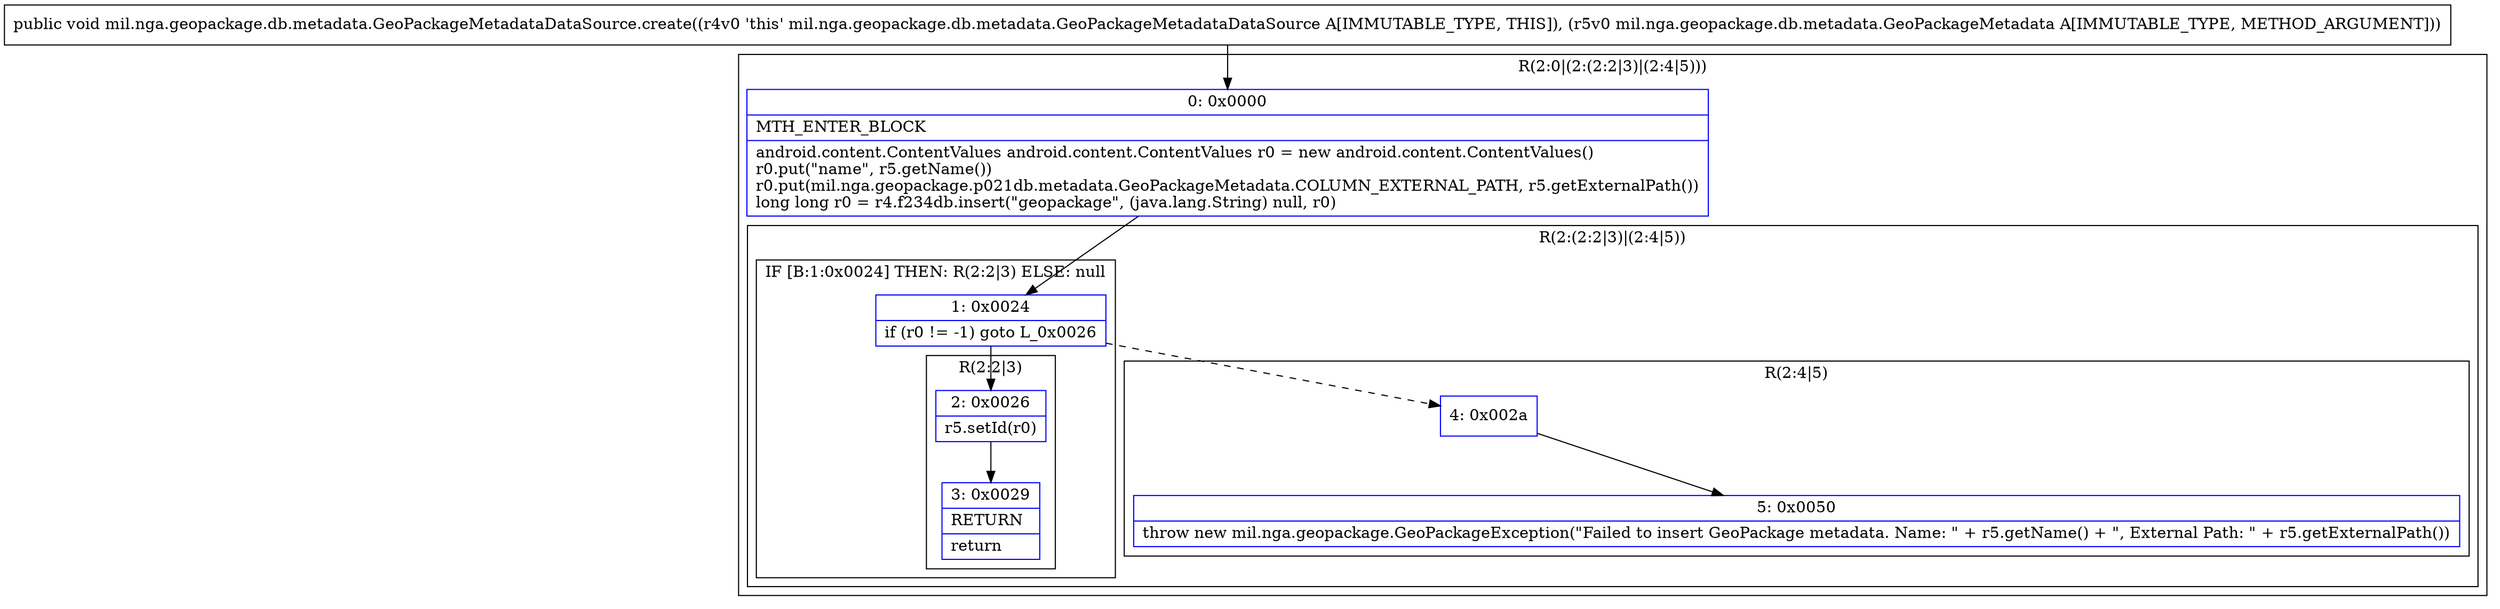 digraph "CFG formil.nga.geopackage.db.metadata.GeoPackageMetadataDataSource.create(Lmil\/nga\/geopackage\/db\/metadata\/GeoPackageMetadata;)V" {
subgraph cluster_Region_2043849873 {
label = "R(2:0|(2:(2:2|3)|(2:4|5)))";
node [shape=record,color=blue];
Node_0 [shape=record,label="{0\:\ 0x0000|MTH_ENTER_BLOCK\l|android.content.ContentValues android.content.ContentValues r0 = new android.content.ContentValues()\lr0.put(\"name\", r5.getName())\lr0.put(mil.nga.geopackage.p021db.metadata.GeoPackageMetadata.COLUMN_EXTERNAL_PATH, r5.getExternalPath())\llong long r0 = r4.f234db.insert(\"geopackage\", (java.lang.String) null, r0)\l}"];
subgraph cluster_Region_924339920 {
label = "R(2:(2:2|3)|(2:4|5))";
node [shape=record,color=blue];
subgraph cluster_IfRegion_274785386 {
label = "IF [B:1:0x0024] THEN: R(2:2|3) ELSE: null";
node [shape=record,color=blue];
Node_1 [shape=record,label="{1\:\ 0x0024|if (r0 != \-1) goto L_0x0026\l}"];
subgraph cluster_Region_669329478 {
label = "R(2:2|3)";
node [shape=record,color=blue];
Node_2 [shape=record,label="{2\:\ 0x0026|r5.setId(r0)\l}"];
Node_3 [shape=record,label="{3\:\ 0x0029|RETURN\l|return\l}"];
}
}
subgraph cluster_Region_1944912246 {
label = "R(2:4|5)";
node [shape=record,color=blue];
Node_4 [shape=record,label="{4\:\ 0x002a}"];
Node_5 [shape=record,label="{5\:\ 0x0050|throw new mil.nga.geopackage.GeoPackageException(\"Failed to insert GeoPackage metadata. Name: \" + r5.getName() + \", External Path: \" + r5.getExternalPath())\l}"];
}
}
}
MethodNode[shape=record,label="{public void mil.nga.geopackage.db.metadata.GeoPackageMetadataDataSource.create((r4v0 'this' mil.nga.geopackage.db.metadata.GeoPackageMetadataDataSource A[IMMUTABLE_TYPE, THIS]), (r5v0 mil.nga.geopackage.db.metadata.GeoPackageMetadata A[IMMUTABLE_TYPE, METHOD_ARGUMENT])) }"];
MethodNode -> Node_0;
Node_0 -> Node_1;
Node_1 -> Node_2;
Node_1 -> Node_4[style=dashed];
Node_2 -> Node_3;
Node_4 -> Node_5;
}

